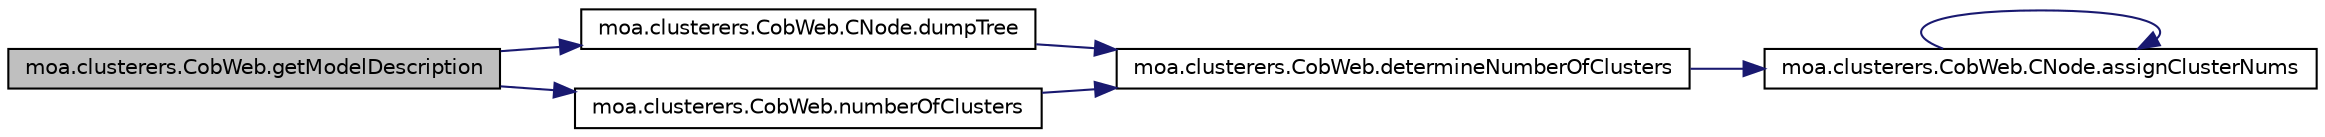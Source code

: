 digraph G
{
  edge [fontname="Helvetica",fontsize="10",labelfontname="Helvetica",labelfontsize="10"];
  node [fontname="Helvetica",fontsize="10",shape=record];
  rankdir=LR;
  Node1 [label="moa.clusterers.CobWeb.getModelDescription",height=0.2,width=0.4,color="black", fillcolor="grey75", style="filled" fontcolor="black"];
  Node1 -> Node2 [color="midnightblue",fontsize="10",style="solid",fontname="Helvetica"];
  Node2 [label="moa.clusterers.CobWeb.CNode.dumpTree",height=0.2,width=0.4,color="black", fillcolor="white", style="filled",URL="$classmoa_1_1clusterers_1_1CobWeb_1_1CNode.html#a2f9982ece6d6197503d000414fa0727f",tooltip="Recursively build a string representation of the Cobweb tree."];
  Node2 -> Node3 [color="midnightblue",fontsize="10",style="solid",fontname="Helvetica"];
  Node3 [label="moa.clusterers.CobWeb.determineNumberOfClusters",height=0.2,width=0.4,color="black", fillcolor="white", style="filled",URL="$classmoa_1_1clusterers_1_1CobWeb.html#a64868727f7871226f69d36e9f2ec2006",tooltip="determines the number of clusters if necessary"];
  Node3 -> Node4 [color="midnightblue",fontsize="10",style="solid",fontname="Helvetica"];
  Node4 [label="moa.clusterers.CobWeb.CNode.assignClusterNums",height=0.2,width=0.4,color="black", fillcolor="white", style="filled",URL="$classmoa_1_1clusterers_1_1CobWeb_1_1CNode.html#a05ee9de936591cb08e1b65cdaaf89c01",tooltip="Recursively assigns numbers to the nodes in the tree."];
  Node4 -> Node4 [color="midnightblue",fontsize="10",style="solid",fontname="Helvetica"];
  Node1 -> Node5 [color="midnightblue",fontsize="10",style="solid",fontname="Helvetica"];
  Node5 [label="moa.clusterers.CobWeb.numberOfClusters",height=0.2,width=0.4,color="black", fillcolor="white", style="filled",URL="$classmoa_1_1clusterers_1_1CobWeb.html#a17c91a5df1764daa0100745b01f53dd2",tooltip="Returns the number of clusters."];
  Node5 -> Node3 [color="midnightblue",fontsize="10",style="solid",fontname="Helvetica"];
}
